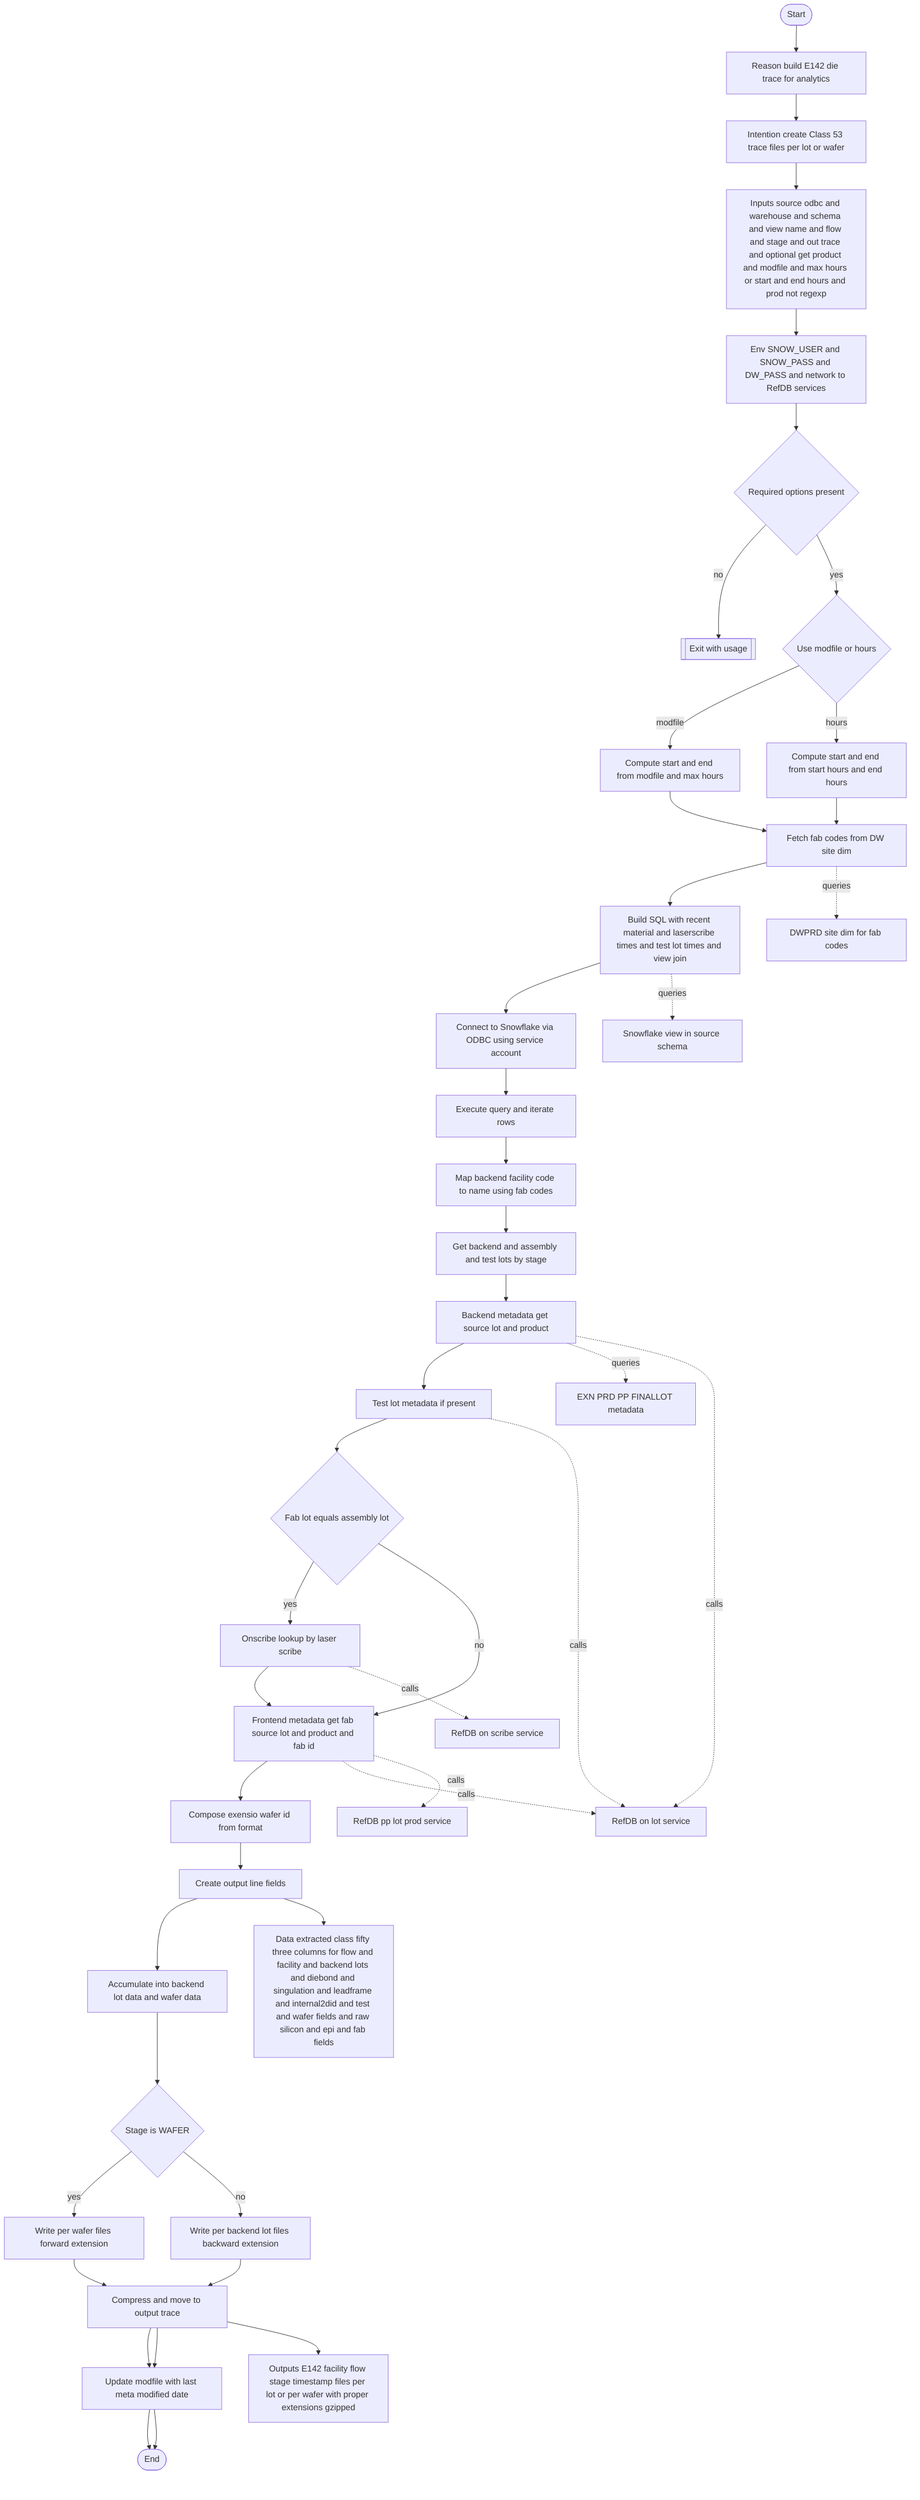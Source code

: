 %% Snowflake E142 Module Trace Extraction Flow
%% Source refb_ingest/getSnowflakeE142ModuleTrace.pl
%% Keep labels simple to avoid render errors

flowchart TD
  A([Start])
  RZ[Reason build E142 die trace for analytics]
  IT[Intention create Class 53 trace files per lot or wafer]

  INP[Inputs source odbc and warehouse and schema and view name and flow and stage and out trace and optional get product and modfile and max hours or start and end hours and prod not regexp]
  ENV[Env SNOW_USER and SNOW_PASS and DW_PASS and network to RefDB services]
  V1{Required options present}
  UX[[Exit with usage]]

  TW{Use modfile or hours}
  TWM[Compute start and end from modfile and max hours]
  TWH[Compute start and end from start hours and end hours]

  FABMAP[Fetch fab codes from DW site dim]
  SQLB[Build SQL with recent material and laserscribe times and test lot times and view join]
  ODBC[Connect to Snowflake via ODBC using service account]
  RUN[Execute query and iterate rows]

  %% Per row processing
  FAC[Map backend facility code to name using fab codes]
  LOTS[Get backend and assembly and test lots by stage]
  BEMETA[Backend metadata get source lot and product]
  TESTMETA[Test lot metadata if present]
  WSMETA{Fab lot equals assembly lot}
  ONSCR[Onscribe lookup by laser scribe]
  FEMETA[Frontend metadata get fab source lot and product and fab id]
  WFMT[Compose exensio wafer id from format]
  STR[Create output line fields]
  ACC[Accumulate into backend lot data and wafer data]

  WR1{Stage is WAFER}
  OUTW[Write per wafer files forward extension]
  OUTB[Write per backend lot files backward extension]
  GZ[Compress and move to output trace]
  MOD[Update modfile with last meta modified date]
  ENDN([End])

  %% Data and outputs
  DATA[Data extracted class fifty three columns for flow and facility and backend lots and diebond and singulation and leadframe and internal2did and test and wafer fields and raw silicon and epi and fab fields]
  OUTS[Outputs E142 facility flow stage timestamp files per lot or per wafer with proper extensions gzipped]

  %% External systems and tables
  T_SF[Snowflake view in source schema]
  T_DW[DWPRD site dim for fab codes]
  T_PPF[EXN PRD PP FINALLOT metadata]
  WS_ONLOT[RefDB on lot service]
  WS_PPPROD[RefDB pp lot prod service]
  WS_ONSCR[RefDB on scribe service]

  A --> RZ --> IT --> INP --> ENV --> V1
  V1 -- no --> UX
  V1 -- yes --> TW
  TW -- modfile --> TWM
  TW -- hours --> TWH
  TWM --> FABMAP
  TWH --> FABMAP
  FABMAP --> SQLB --> ODBC --> RUN --> FAC --> LOTS --> BEMETA --> TESTMETA --> WSMETA
  WSMETA -- yes --> ONSCR --> FEMETA
  WSMETA -- no --> FEMETA
  FEMETA --> WFMT --> STR --> ACC --> WR1
  WR1 -- yes --> OUTW --> GZ --> MOD --> ENDN
  WR1 -- no --> OUTB --> GZ --> MOD --> ENDN

  %% Dependencies
  SQLB -. queries .-> T_SF
  FABMAP -. queries .-> T_DW
  BEMETA -. queries .-> T_PPF
  BEMETA -. calls .-> WS_ONLOT
  TESTMETA -. calls .-> WS_ONLOT
  FEMETA -. calls .-> WS_ONLOT
  FEMETA -. calls .-> WS_PPPROD
  ONSCR -. calls .-> WS_ONSCR

  STR --> DATA
  GZ --> OUTS